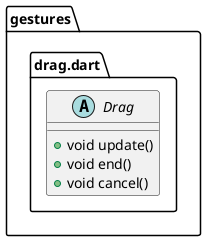 @startuml
set namespaceSeparator ::

abstract class "gestures::drag.dart::Drag" {
  +void update()
  +void end()
  +void cancel()
}


@enduml